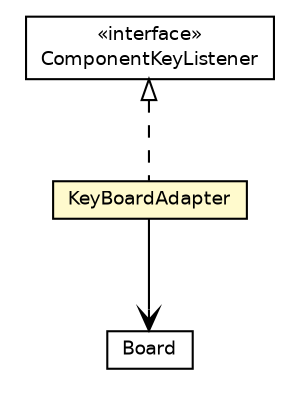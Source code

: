 #!/usr/local/bin/dot
#
# Class diagram 
# Generated by UmlGraph version 4.6 (http://www.spinellis.gr/sw/umlgraph)
#

digraph G {
	edge [fontname="Helvetica",fontsize=10,labelfontname="Helvetica",labelfontsize=10];
	node [fontname="Helvetica",fontsize=10,shape=plaintext];
	// com.googlecode.npuzzle.npuzzleui.KeyBoardAdapter
	c1318 [label=<<table border="0" cellborder="1" cellspacing="0" cellpadding="2" port="p" bgcolor="lemonChiffon" href="./KeyBoardAdapter.html">
		<tr><td><table border="0" cellspacing="0" cellpadding="1">
			<tr><td> KeyBoardAdapter </td></tr>
		</table></td></tr>
		</table>>, fontname="Helvetica", fontcolor="black", fontsize=9.0];
	// com.googlecode.npuzzle.npuzzleui.Board
	c1319 [label=<<table border="0" cellborder="1" cellspacing="0" cellpadding="2" port="p" href="./Board.html">
		<tr><td><table border="0" cellspacing="0" cellpadding="1">
			<tr><td> Board </td></tr>
		</table></td></tr>
		</table>>, fontname="Helvetica", fontcolor="black", fontsize=9.0];
	//com.googlecode.npuzzle.npuzzleui.KeyBoardAdapter implements org.apache.pivot.wtk.ComponentKeyListener
	c1320:p -> c1318:p [dir=back,arrowtail=empty,style=dashed];
	// com.googlecode.npuzzle.npuzzleui.KeyBoardAdapter NAVASSOC com.googlecode.npuzzle.npuzzleui.Board
	c1318:p -> c1319:p [taillabel="", label="", headlabel="", fontname="Helvetica", fontcolor="black", fontsize=10.0, color="black", arrowhead=open];
	// org.apache.pivot.wtk.ComponentKeyListener
	c1320 [label=<<table border="0" cellborder="1" cellspacing="0" cellpadding="2" port="p">
		<tr><td><table border="0" cellspacing="0" cellpadding="1">
			<tr><td> &laquo;interface&raquo; </td></tr>
			<tr><td> ComponentKeyListener </td></tr>
		</table></td></tr>
		</table>>, fontname="Helvetica", fontcolor="black", fontsize=9.0];
}

